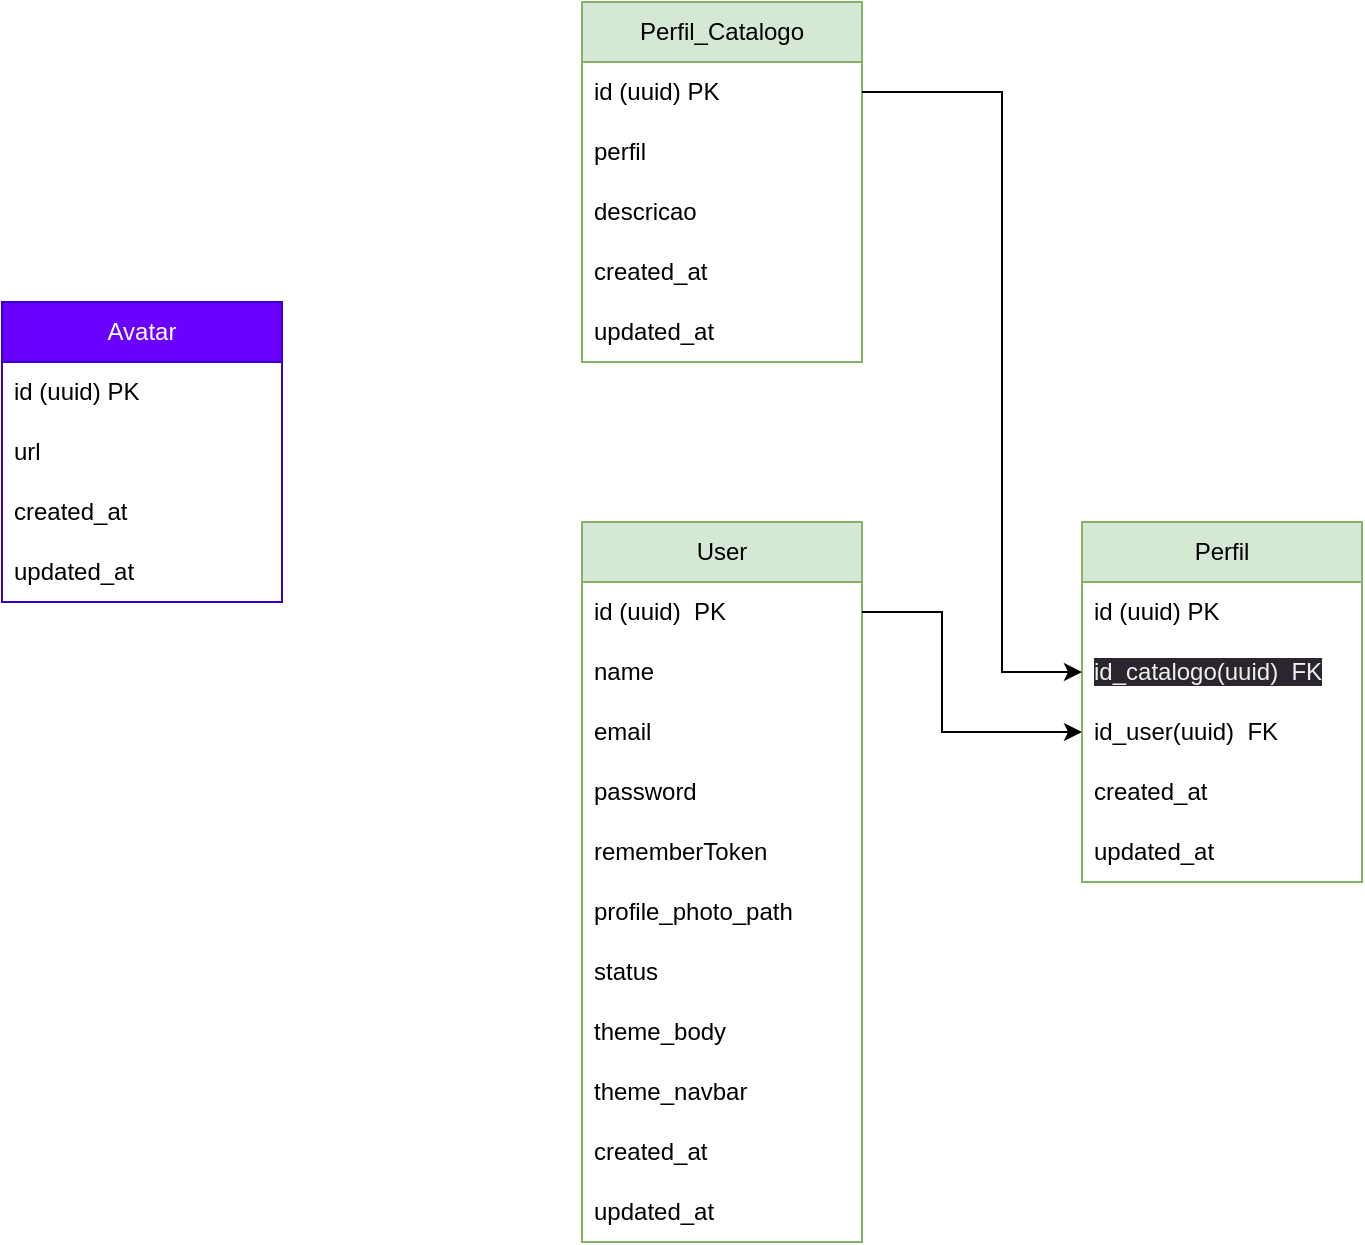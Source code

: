 <mxfile version="21.2.8" type="device">
  <diagram name="Página-1" id="BNRR3r-V4J5EETzY-EZo">
    <mxGraphModel dx="2049" dy="526" grid="1" gridSize="10" guides="1" tooltips="1" connect="1" arrows="1" fold="1" page="1" pageScale="1" pageWidth="1169" pageHeight="827" math="0" shadow="0">
      <root>
        <mxCell id="0" />
        <mxCell id="1" parent="0" />
        <mxCell id="jvOCNfgutVo6mHSD3bLr-5" value="User" style="swimlane;fontStyle=0;childLayout=stackLayout;horizontal=1;startSize=30;horizontalStack=0;resizeParent=1;resizeParentMax=0;resizeLast=0;collapsible=1;marginBottom=0;whiteSpace=wrap;html=1;fillColor=#d5e8d4;strokeColor=#82b366;fontColor=#000000;" parent="1" vertex="1">
          <mxGeometry x="150" y="320" width="140" height="360" as="geometry" />
        </mxCell>
        <mxCell id="jvOCNfgutVo6mHSD3bLr-6" value="id (uuid)&amp;nbsp;&lt;span style=&quot;white-space: pre;&quot;&gt; &lt;/span&gt;PK" style="text;strokeColor=none;fillColor=none;align=left;verticalAlign=middle;spacingLeft=4;spacingRight=4;overflow=hidden;points=[[0,0.5],[1,0.5]];portConstraint=eastwest;rotatable=0;whiteSpace=wrap;html=1;" parent="jvOCNfgutVo6mHSD3bLr-5" vertex="1">
          <mxGeometry y="30" width="140" height="30" as="geometry" />
        </mxCell>
        <mxCell id="jvOCNfgutVo6mHSD3bLr-7" value="name" style="text;strokeColor=none;fillColor=none;align=left;verticalAlign=middle;spacingLeft=4;spacingRight=4;overflow=hidden;points=[[0,0.5],[1,0.5]];portConstraint=eastwest;rotatable=0;whiteSpace=wrap;html=1;" parent="jvOCNfgutVo6mHSD3bLr-5" vertex="1">
          <mxGeometry y="60" width="140" height="30" as="geometry" />
        </mxCell>
        <mxCell id="jvOCNfgutVo6mHSD3bLr-8" value="email" style="text;strokeColor=none;fillColor=none;align=left;verticalAlign=middle;spacingLeft=4;spacingRight=4;overflow=hidden;points=[[0,0.5],[1,0.5]];portConstraint=eastwest;rotatable=0;whiteSpace=wrap;html=1;" parent="jvOCNfgutVo6mHSD3bLr-5" vertex="1">
          <mxGeometry y="90" width="140" height="30" as="geometry" />
        </mxCell>
        <mxCell id="jvOCNfgutVo6mHSD3bLr-10" value="password" style="text;strokeColor=none;fillColor=none;align=left;verticalAlign=middle;spacingLeft=4;spacingRight=4;overflow=hidden;points=[[0,0.5],[1,0.5]];portConstraint=eastwest;rotatable=0;whiteSpace=wrap;html=1;" parent="jvOCNfgutVo6mHSD3bLr-5" vertex="1">
          <mxGeometry y="120" width="140" height="30" as="geometry" />
        </mxCell>
        <mxCell id="jvOCNfgutVo6mHSD3bLr-11" value="rememberToken" style="text;strokeColor=none;fillColor=none;align=left;verticalAlign=middle;spacingLeft=4;spacingRight=4;overflow=hidden;points=[[0,0.5],[1,0.5]];portConstraint=eastwest;rotatable=0;whiteSpace=wrap;html=1;" parent="jvOCNfgutVo6mHSD3bLr-5" vertex="1">
          <mxGeometry y="150" width="140" height="30" as="geometry" />
        </mxCell>
        <mxCell id="jvOCNfgutVo6mHSD3bLr-12" value="profile_photo_path" style="text;strokeColor=none;fillColor=none;align=left;verticalAlign=middle;spacingLeft=4;spacingRight=4;overflow=hidden;points=[[0,0.5],[1,0.5]];portConstraint=eastwest;rotatable=0;whiteSpace=wrap;html=1;" parent="jvOCNfgutVo6mHSD3bLr-5" vertex="1">
          <mxGeometry y="180" width="140" height="30" as="geometry" />
        </mxCell>
        <mxCell id="SQpZUUetRXN05rlIZwfo-1" value="status" style="text;strokeColor=none;fillColor=none;align=left;verticalAlign=middle;spacingLeft=4;spacingRight=4;overflow=hidden;points=[[0,0.5],[1,0.5]];portConstraint=eastwest;rotatable=0;whiteSpace=wrap;html=1;" parent="jvOCNfgutVo6mHSD3bLr-5" vertex="1">
          <mxGeometry y="210" width="140" height="30" as="geometry" />
        </mxCell>
        <mxCell id="SQpZUUetRXN05rlIZwfo-3" value="theme_body" style="text;strokeColor=none;fillColor=none;align=left;verticalAlign=middle;spacingLeft=4;spacingRight=4;overflow=hidden;points=[[0,0.5],[1,0.5]];portConstraint=eastwest;rotatable=0;whiteSpace=wrap;html=1;" parent="jvOCNfgutVo6mHSD3bLr-5" vertex="1">
          <mxGeometry y="240" width="140" height="30" as="geometry" />
        </mxCell>
        <mxCell id="SQpZUUetRXN05rlIZwfo-2" value="theme_navbar" style="text;strokeColor=none;fillColor=none;align=left;verticalAlign=middle;spacingLeft=4;spacingRight=4;overflow=hidden;points=[[0,0.5],[1,0.5]];portConstraint=eastwest;rotatable=0;whiteSpace=wrap;html=1;" parent="jvOCNfgutVo6mHSD3bLr-5" vertex="1">
          <mxGeometry y="270" width="140" height="30" as="geometry" />
        </mxCell>
        <mxCell id="jvOCNfgutVo6mHSD3bLr-9" value="created_at" style="text;strokeColor=none;fillColor=none;align=left;verticalAlign=middle;spacingLeft=4;spacingRight=4;overflow=hidden;points=[[0,0.5],[1,0.5]];portConstraint=eastwest;rotatable=0;whiteSpace=wrap;html=1;" parent="jvOCNfgutVo6mHSD3bLr-5" vertex="1">
          <mxGeometry y="300" width="140" height="30" as="geometry" />
        </mxCell>
        <mxCell id="AQkmFlsSR7GY4c7g0wf3-20" value="updated_at" style="text;strokeColor=none;fillColor=none;align=left;verticalAlign=middle;spacingLeft=4;spacingRight=4;overflow=hidden;points=[[0,0.5],[1,0.5]];portConstraint=eastwest;rotatable=0;whiteSpace=wrap;html=1;" parent="jvOCNfgutVo6mHSD3bLr-5" vertex="1">
          <mxGeometry y="330" width="140" height="30" as="geometry" />
        </mxCell>
        <mxCell id="AQkmFlsSR7GY4c7g0wf3-1" value="Perfil" style="swimlane;fontStyle=0;childLayout=stackLayout;horizontal=1;startSize=30;horizontalStack=0;resizeParent=1;resizeParentMax=0;resizeLast=0;collapsible=1;marginBottom=0;whiteSpace=wrap;html=1;fillColor=#d5e8d4;strokeColor=#82b366;fontColor=#000000;" parent="1" vertex="1">
          <mxGeometry x="400" y="320" width="140" height="180" as="geometry" />
        </mxCell>
        <mxCell id="AQkmFlsSR7GY4c7g0wf3-2" value="id (uuid)&lt;span style=&quot;white-space: pre;&quot;&gt; &lt;/span&gt;PK" style="text;strokeColor=none;fillColor=none;align=left;verticalAlign=middle;spacingLeft=4;spacingRight=4;overflow=hidden;points=[[0,0.5],[1,0.5]];portConstraint=eastwest;rotatable=0;whiteSpace=wrap;html=1;" parent="AQkmFlsSR7GY4c7g0wf3-1" vertex="1">
          <mxGeometry y="30" width="140" height="30" as="geometry" />
        </mxCell>
        <mxCell id="AQkmFlsSR7GY4c7g0wf3-22" value="&lt;span style=&quot;color: rgb(240, 240, 240); font-family: Helvetica; font-size: 12px; font-style: normal; font-variant-ligatures: normal; font-variant-caps: normal; font-weight: 400; letter-spacing: normal; orphans: 2; text-align: left; text-indent: 0px; text-transform: none; widows: 2; word-spacing: 0px; -webkit-text-stroke-width: 0px; background-color: rgb(42, 37, 47); text-decoration-thickness: initial; text-decoration-style: initial; text-decoration-color: initial; float: none; display: inline !important;&quot;&gt;id_catalogo(uuid)&amp;nbsp; FK&lt;/span&gt;" style="text;strokeColor=none;fillColor=none;align=left;verticalAlign=middle;spacingLeft=4;spacingRight=4;overflow=hidden;points=[[0,0.5],[1,0.5]];portConstraint=eastwest;rotatable=0;whiteSpace=wrap;html=1;" parent="AQkmFlsSR7GY4c7g0wf3-1" vertex="1">
          <mxGeometry y="60" width="140" height="30" as="geometry" />
        </mxCell>
        <mxCell id="AQkmFlsSR7GY4c7g0wf3-9" value="id_user(uuid)&amp;nbsp; FK" style="text;strokeColor=none;fillColor=none;align=left;verticalAlign=middle;spacingLeft=4;spacingRight=4;overflow=hidden;points=[[0,0.5],[1,0.5]];portConstraint=eastwest;rotatable=0;whiteSpace=wrap;html=1;" parent="AQkmFlsSR7GY4c7g0wf3-1" vertex="1">
          <mxGeometry y="90" width="140" height="30" as="geometry" />
        </mxCell>
        <mxCell id="AQkmFlsSR7GY4c7g0wf3-7" value="created_at" style="text;strokeColor=none;fillColor=none;align=left;verticalAlign=middle;spacingLeft=4;spacingRight=4;overflow=hidden;points=[[0,0.5],[1,0.5]];portConstraint=eastwest;rotatable=0;whiteSpace=wrap;html=1;" parent="AQkmFlsSR7GY4c7g0wf3-1" vertex="1">
          <mxGeometry y="120" width="140" height="30" as="geometry" />
        </mxCell>
        <mxCell id="AQkmFlsSR7GY4c7g0wf3-5" value="updated_at" style="text;strokeColor=none;fillColor=none;align=left;verticalAlign=middle;spacingLeft=4;spacingRight=4;overflow=hidden;points=[[0,0.5],[1,0.5]];portConstraint=eastwest;rotatable=0;whiteSpace=wrap;html=1;" parent="AQkmFlsSR7GY4c7g0wf3-1" vertex="1">
          <mxGeometry y="150" width="140" height="30" as="geometry" />
        </mxCell>
        <mxCell id="AQkmFlsSR7GY4c7g0wf3-10" value="Perfil_Catalogo" style="swimlane;fontStyle=0;childLayout=stackLayout;horizontal=1;startSize=30;horizontalStack=0;resizeParent=1;resizeParentMax=0;resizeLast=0;collapsible=1;marginBottom=0;whiteSpace=wrap;html=1;fillColor=#d5e8d4;strokeColor=#82b366;fontColor=#000000;" parent="1" vertex="1">
          <mxGeometry x="150" y="60" width="140" height="180" as="geometry" />
        </mxCell>
        <mxCell id="AQkmFlsSR7GY4c7g0wf3-11" value="id (uuid)&lt;span style=&quot;white-space: pre;&quot;&gt; &lt;/span&gt;PK" style="text;strokeColor=none;fillColor=none;align=left;verticalAlign=middle;spacingLeft=4;spacingRight=4;overflow=hidden;points=[[0,0.5],[1,0.5]];portConstraint=eastwest;rotatable=0;whiteSpace=wrap;html=1;" parent="AQkmFlsSR7GY4c7g0wf3-10" vertex="1">
          <mxGeometry y="30" width="140" height="30" as="geometry" />
        </mxCell>
        <mxCell id="AQkmFlsSR7GY4c7g0wf3-13" value="perfil" style="text;strokeColor=none;fillColor=none;align=left;verticalAlign=middle;spacingLeft=4;spacingRight=4;overflow=hidden;points=[[0,0.5],[1,0.5]];portConstraint=eastwest;rotatable=0;whiteSpace=wrap;html=1;" parent="AQkmFlsSR7GY4c7g0wf3-10" vertex="1">
          <mxGeometry y="60" width="140" height="30" as="geometry" />
        </mxCell>
        <mxCell id="AQkmFlsSR7GY4c7g0wf3-19" value="descricao" style="text;strokeColor=none;fillColor=none;align=left;verticalAlign=middle;spacingLeft=4;spacingRight=4;overflow=hidden;points=[[0,0.5],[1,0.5]];portConstraint=eastwest;rotatable=0;whiteSpace=wrap;html=1;" parent="AQkmFlsSR7GY4c7g0wf3-10" vertex="1">
          <mxGeometry y="90" width="140" height="30" as="geometry" />
        </mxCell>
        <mxCell id="AQkmFlsSR7GY4c7g0wf3-15" value="created_at" style="text;strokeColor=none;fillColor=none;align=left;verticalAlign=middle;spacingLeft=4;spacingRight=4;overflow=hidden;points=[[0,0.5],[1,0.5]];portConstraint=eastwest;rotatable=0;whiteSpace=wrap;html=1;" parent="AQkmFlsSR7GY4c7g0wf3-10" vertex="1">
          <mxGeometry y="120" width="140" height="30" as="geometry" />
        </mxCell>
        <mxCell id="AQkmFlsSR7GY4c7g0wf3-21" value="updated_at" style="text;strokeColor=none;fillColor=none;align=left;verticalAlign=middle;spacingLeft=4;spacingRight=4;overflow=hidden;points=[[0,0.5],[1,0.5]];portConstraint=eastwest;rotatable=0;whiteSpace=wrap;html=1;" parent="AQkmFlsSR7GY4c7g0wf3-10" vertex="1">
          <mxGeometry y="150" width="140" height="30" as="geometry" />
        </mxCell>
        <mxCell id="AQkmFlsSR7GY4c7g0wf3-23" value="" style="edgeStyle=orthogonalEdgeStyle;rounded=0;orthogonalLoop=1;jettySize=auto;html=1;entryX=0;entryY=0.5;entryDx=0;entryDy=0;" parent="1" source="jvOCNfgutVo6mHSD3bLr-6" target="AQkmFlsSR7GY4c7g0wf3-9" edge="1">
          <mxGeometry relative="1" as="geometry">
            <Array as="points">
              <mxPoint x="330" y="365" />
              <mxPoint x="330" y="425" />
            </Array>
          </mxGeometry>
        </mxCell>
        <mxCell id="AQkmFlsSR7GY4c7g0wf3-24" style="edgeStyle=orthogonalEdgeStyle;rounded=0;orthogonalLoop=1;jettySize=auto;html=1;entryX=0;entryY=0.5;entryDx=0;entryDy=0;" parent="1" source="AQkmFlsSR7GY4c7g0wf3-11" target="AQkmFlsSR7GY4c7g0wf3-22" edge="1">
          <mxGeometry relative="1" as="geometry">
            <Array as="points">
              <mxPoint x="360" y="105" />
              <mxPoint x="360" y="395" />
            </Array>
          </mxGeometry>
        </mxCell>
        <mxCell id="4sEHrDRRXUQcbRdqG5uK-1" value="Avatar" style="swimlane;fontStyle=0;childLayout=stackLayout;horizontal=1;startSize=30;horizontalStack=0;resizeParent=1;resizeParentMax=0;resizeLast=0;collapsible=1;marginBottom=0;whiteSpace=wrap;html=1;fillColor=#6a00ff;strokeColor=#3700CC;fontColor=#ffffff;" vertex="1" parent="1">
          <mxGeometry x="-140" y="210" width="140" height="150" as="geometry" />
        </mxCell>
        <mxCell id="4sEHrDRRXUQcbRdqG5uK-2" value="id (uuid)&lt;span style=&quot;white-space: pre;&quot;&gt; &lt;/span&gt;PK" style="text;strokeColor=none;fillColor=none;align=left;verticalAlign=middle;spacingLeft=4;spacingRight=4;overflow=hidden;points=[[0,0.5],[1,0.5]];portConstraint=eastwest;rotatable=0;whiteSpace=wrap;html=1;" vertex="1" parent="4sEHrDRRXUQcbRdqG5uK-1">
          <mxGeometry y="30" width="140" height="30" as="geometry" />
        </mxCell>
        <mxCell id="4sEHrDRRXUQcbRdqG5uK-3" value="url" style="text;strokeColor=none;fillColor=none;align=left;verticalAlign=middle;spacingLeft=4;spacingRight=4;overflow=hidden;points=[[0,0.5],[1,0.5]];portConstraint=eastwest;rotatable=0;whiteSpace=wrap;html=1;" vertex="1" parent="4sEHrDRRXUQcbRdqG5uK-1">
          <mxGeometry y="60" width="140" height="30" as="geometry" />
        </mxCell>
        <mxCell id="4sEHrDRRXUQcbRdqG5uK-5" value="created_at" style="text;strokeColor=none;fillColor=none;align=left;verticalAlign=middle;spacingLeft=4;spacingRight=4;overflow=hidden;points=[[0,0.5],[1,0.5]];portConstraint=eastwest;rotatable=0;whiteSpace=wrap;html=1;" vertex="1" parent="4sEHrDRRXUQcbRdqG5uK-1">
          <mxGeometry y="90" width="140" height="30" as="geometry" />
        </mxCell>
        <mxCell id="4sEHrDRRXUQcbRdqG5uK-6" value="updated_at" style="text;strokeColor=none;fillColor=none;align=left;verticalAlign=middle;spacingLeft=4;spacingRight=4;overflow=hidden;points=[[0,0.5],[1,0.5]];portConstraint=eastwest;rotatable=0;whiteSpace=wrap;html=1;" vertex="1" parent="4sEHrDRRXUQcbRdqG5uK-1">
          <mxGeometry y="120" width="140" height="30" as="geometry" />
        </mxCell>
      </root>
    </mxGraphModel>
  </diagram>
</mxfile>
